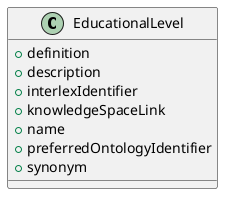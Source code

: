 @startuml
class EducationalLevel {
+definition
+description
+interlexIdentifier
+knowledgeSpaceLink
+name
+preferredOntologyIdentifier
+synonym

}

@enduml